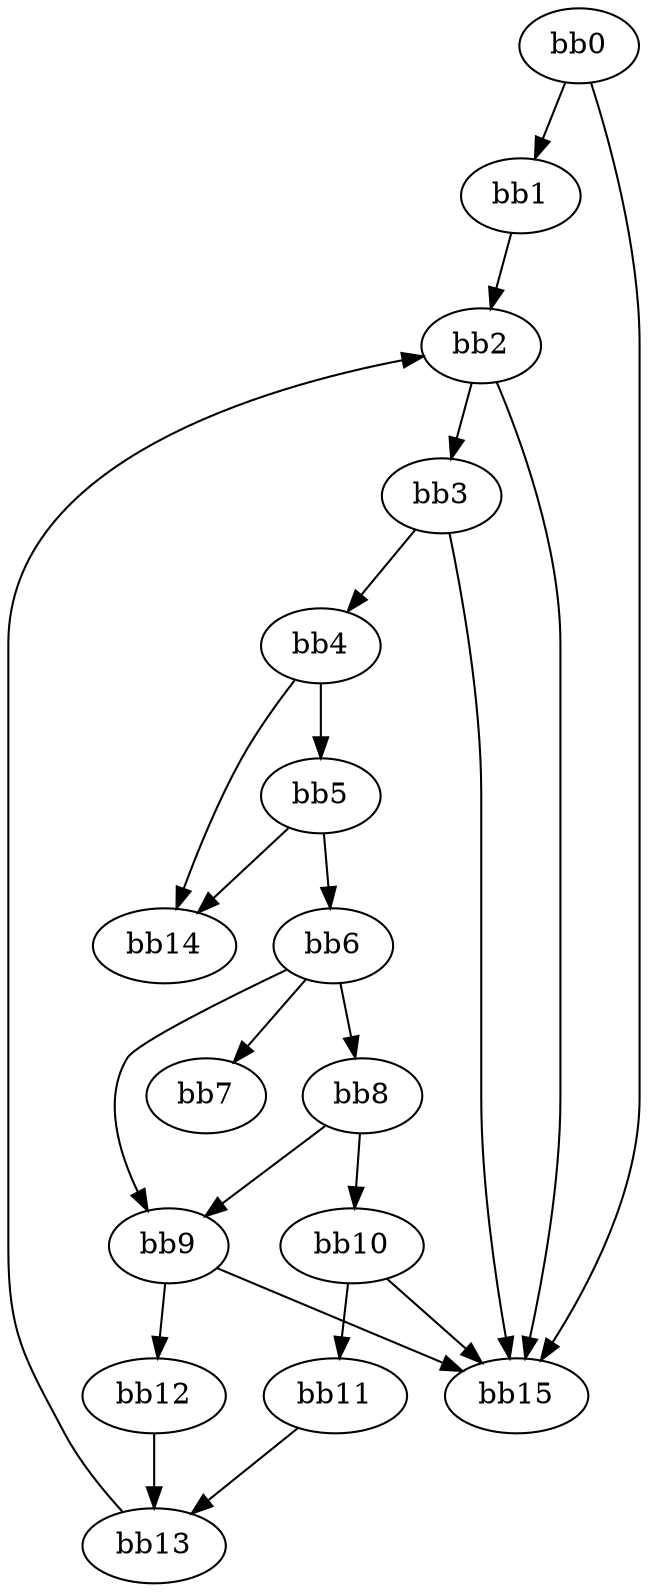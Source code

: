 digraph {
    0 [ label = "bb0\l" ]
    1 [ label = "bb1\l" ]
    2 [ label = "bb2\l" ]
    3 [ label = "bb3\l" ]
    4 [ label = "bb4\l" ]
    5 [ label = "bb5\l" ]
    6 [ label = "bb6\l" ]
    7 [ label = "bb7\l" ]
    8 [ label = "bb8\l" ]
    9 [ label = "bb9\l" ]
    10 [ label = "bb10\l" ]
    11 [ label = "bb11\l" ]
    12 [ label = "bb12\l" ]
    13 [ label = "bb13\l" ]
    14 [ label = "bb14\l" ]
    15 [ label = "bb15\l" ]
    0 -> 1 [ ]
    0 -> 15 [ ]
    1 -> 2 [ ]
    2 -> 3 [ ]
    2 -> 15 [ ]
    3 -> 4 [ ]
    3 -> 15 [ ]
    4 -> 5 [ ]
    4 -> 14 [ ]
    5 -> 6 [ ]
    5 -> 14 [ ]
    6 -> 7 [ ]
    6 -> 8 [ ]
    6 -> 9 [ ]
    8 -> 9 [ ]
    8 -> 10 [ ]
    9 -> 12 [ ]
    9 -> 15 [ ]
    10 -> 11 [ ]
    10 -> 15 [ ]
    11 -> 13 [ ]
    12 -> 13 [ ]
    13 -> 2 [ ]
}

